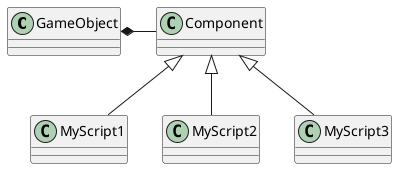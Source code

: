 @startuml Components

class GameObject {
}


class Component {
}

GameObject *-right- Component

class MyScript1 {
}

class MyScript2 {
}

class MyScript3 {
}

MyScript1 -up-|> Component
MyScript2 -up-|> Component
MyScript3 -up-|> Component

@enduml
